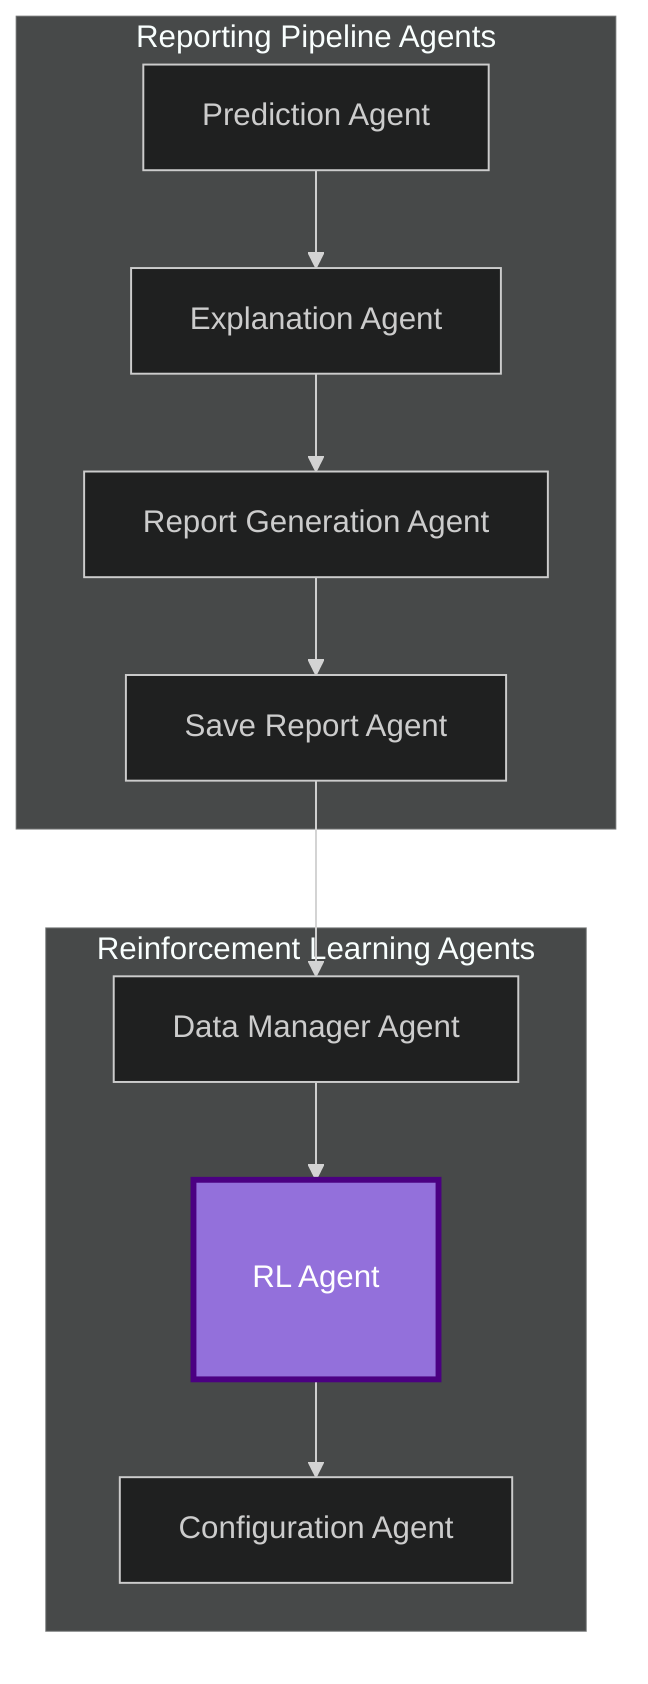 %%{init:{
  "theme":"dark",
  "themeVariables":{
    "primaryColor":"#4B0082",
    "secondaryColor":"#6A0DAD",
    "tertiaryColor":"#9370DB",
    "edgeLabelBackground":"#301934",
    "fontFamily":"Arial"
  },
  "flowchart":{
    "curve":"basis"
  }
}}%%
flowchart TB

  subgraph Reporting["Reporting Pipeline Agents"]
    direction LR
    PA["Prediction Agent"]
    EA["Explanation Agent"]
    RA["Report Generation Agent"]
    SA["Save Report Agent"]
  end

  subgraph RL["Reinforcement Learning Agents"]
    direction LR
    DMA["Data Manager Agent"]
    RLA["RL Agent"]
    CA["Configuration Agent"]
  end

  PA --> EA --> RA --> SA
  SA --> DMA
  DMA --> RLA
  RLA --> CA

  class RLA standout
  classDef standout fill:#9370DB,stroke:#4B0082,stroke-width:3px,color:#ffffff,font-size:16px,padding:8px